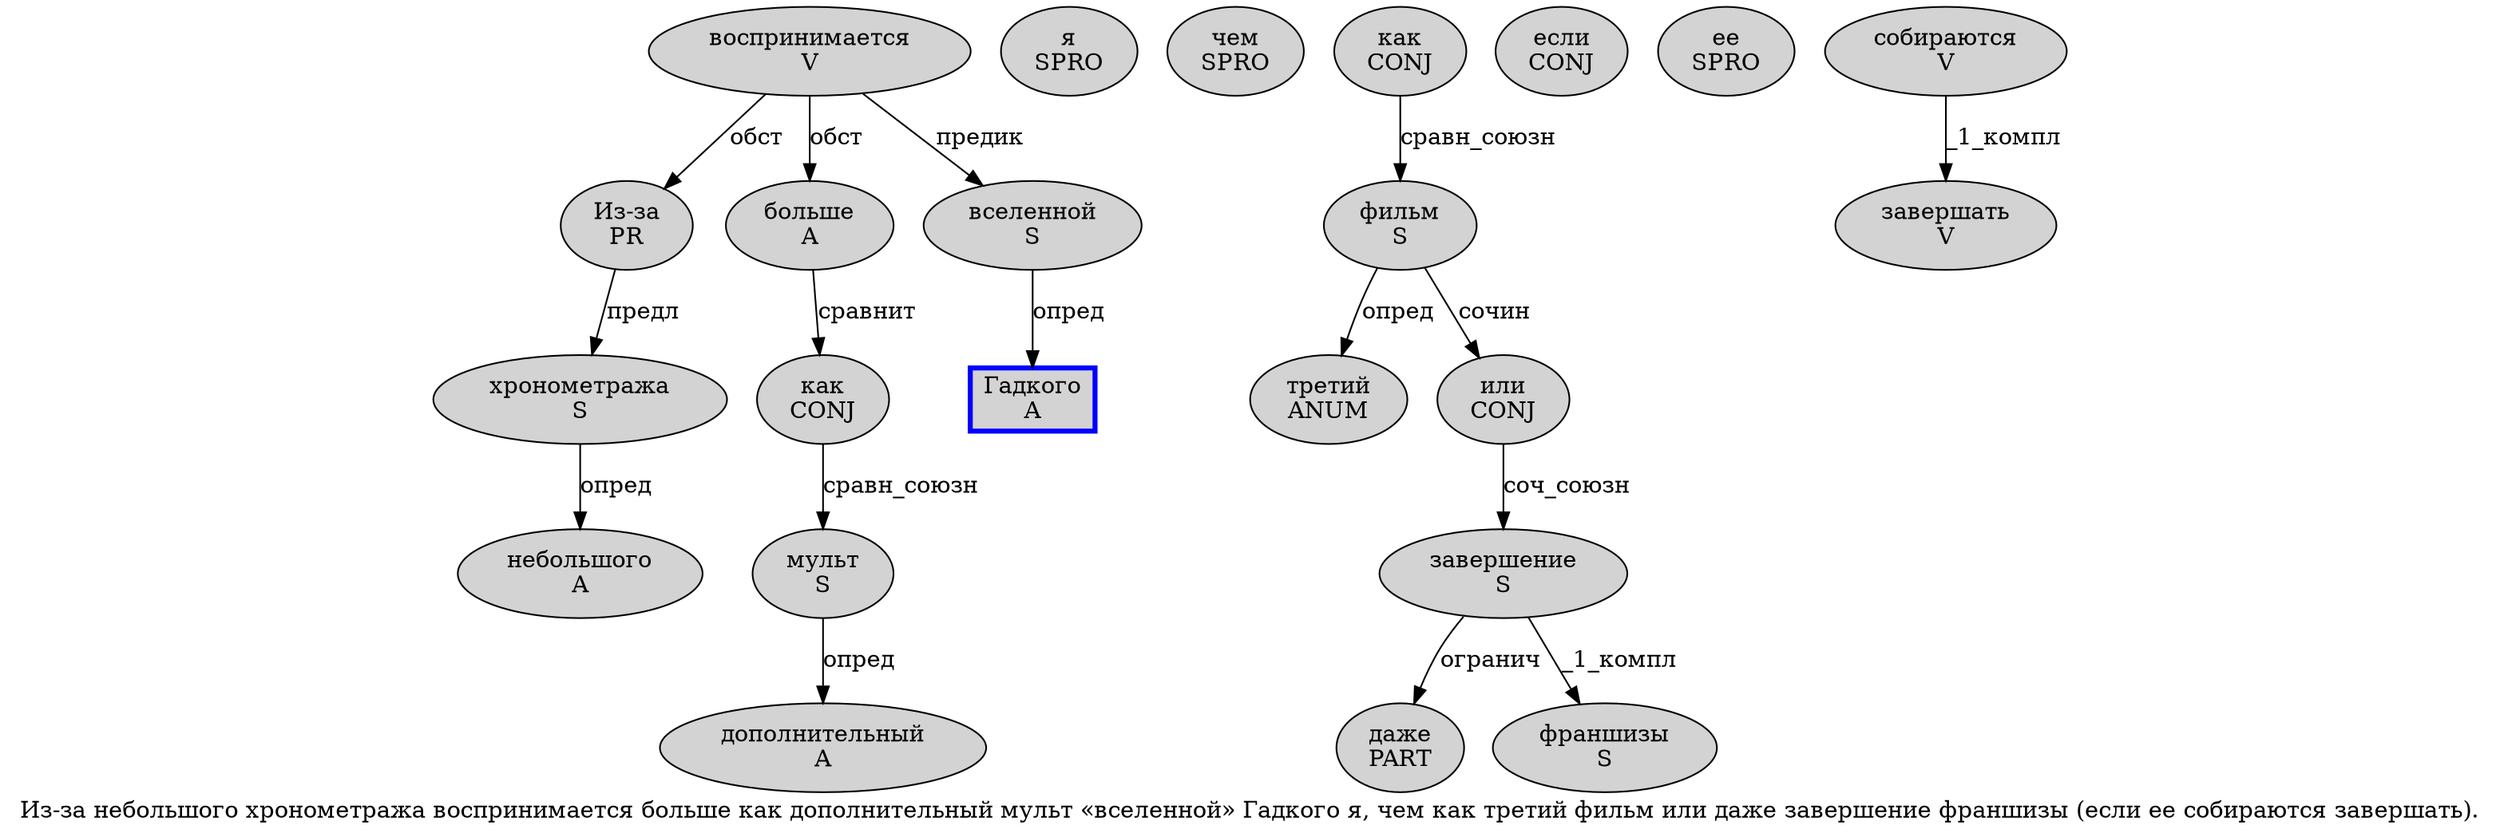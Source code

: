 digraph SENTENCE_2929 {
	graph [label="Из-за небольшого хронометража воспринимается больше как дополнительный мульт «вселенной» Гадкого я, чем как третий фильм или даже завершение франшизы (если ее собираются завершать)."]
	node [style=filled]
		0 [label="Из-за
PR" color="" fillcolor=lightgray penwidth=1 shape=ellipse]
		1 [label="небольшого
A" color="" fillcolor=lightgray penwidth=1 shape=ellipse]
		2 [label="хронометража
S" color="" fillcolor=lightgray penwidth=1 shape=ellipse]
		3 [label="воспринимается
V" color="" fillcolor=lightgray penwidth=1 shape=ellipse]
		4 [label="больше
A" color="" fillcolor=lightgray penwidth=1 shape=ellipse]
		5 [label="как
CONJ" color="" fillcolor=lightgray penwidth=1 shape=ellipse]
		6 [label="дополнительный
A" color="" fillcolor=lightgray penwidth=1 shape=ellipse]
		7 [label="мульт
S" color="" fillcolor=lightgray penwidth=1 shape=ellipse]
		9 [label="вселенной
S" color="" fillcolor=lightgray penwidth=1 shape=ellipse]
		11 [label="Гадкого
A" color=blue fillcolor=lightgray penwidth=3 shape=box]
		12 [label="я
SPRO" color="" fillcolor=lightgray penwidth=1 shape=ellipse]
		14 [label="чем
SPRO" color="" fillcolor=lightgray penwidth=1 shape=ellipse]
		15 [label="как
CONJ" color="" fillcolor=lightgray penwidth=1 shape=ellipse]
		16 [label="третий
ANUM" color="" fillcolor=lightgray penwidth=1 shape=ellipse]
		17 [label="фильм
S" color="" fillcolor=lightgray penwidth=1 shape=ellipse]
		18 [label="или
CONJ" color="" fillcolor=lightgray penwidth=1 shape=ellipse]
		19 [label="даже
PART" color="" fillcolor=lightgray penwidth=1 shape=ellipse]
		20 [label="завершение
S" color="" fillcolor=lightgray penwidth=1 shape=ellipse]
		21 [label="франшизы
S" color="" fillcolor=lightgray penwidth=1 shape=ellipse]
		23 [label="если
CONJ" color="" fillcolor=lightgray penwidth=1 shape=ellipse]
		24 [label="ее
SPRO" color="" fillcolor=lightgray penwidth=1 shape=ellipse]
		25 [label="собираются
V" color="" fillcolor=lightgray penwidth=1 shape=ellipse]
		26 [label="завершать
V" color="" fillcolor=lightgray penwidth=1 shape=ellipse]
			25 -> 26 [label="_1_компл"]
			4 -> 5 [label="сравнит"]
			3 -> 0 [label="обст"]
			3 -> 4 [label="обст"]
			3 -> 9 [label="предик"]
			20 -> 19 [label="огранич"]
			20 -> 21 [label="_1_компл"]
			9 -> 11 [label="опред"]
			5 -> 7 [label="сравн_союзн"]
			18 -> 20 [label="соч_союзн"]
			0 -> 2 [label="предл"]
			7 -> 6 [label="опред"]
			17 -> 16 [label="опред"]
			17 -> 18 [label="сочин"]
			15 -> 17 [label="сравн_союзн"]
			2 -> 1 [label="опред"]
}